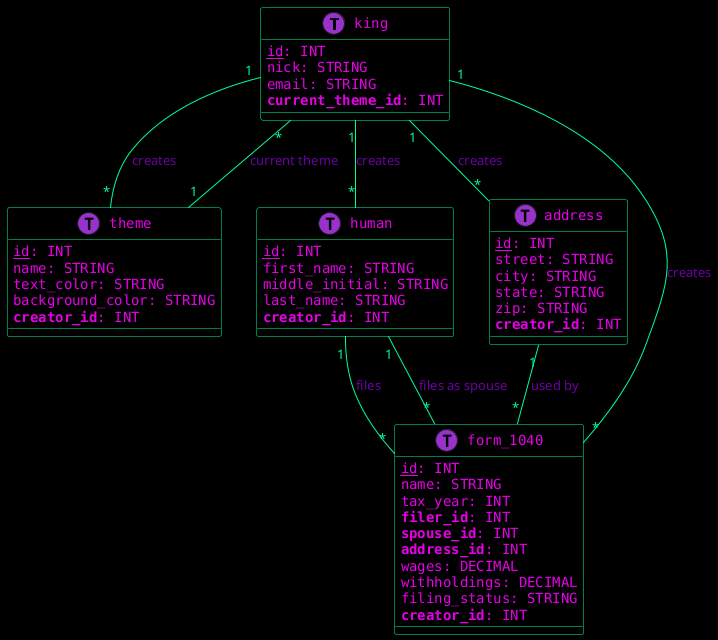 @startuml

!define TABLE(x) class x << (T,#9932CC) >>
!define PRIMARY_KEY(x) <u>x</u>
!define FOREIGN_KEY(x) <b>x</b>
!define ONE "<color:#00ff99>1</color>"
!define MANY "<color:#00ff99>*</color>"
!define CREATES "<color:#6B00A2>creates</color>"
!define USES "<color:#6B00A2>used by</color>"
!define FILES "<color:#6B00A2>files</color>"
!define FILES_AS_SPOUSE "<color:#6B00A2>files as spouse</color>"
!define CURRENT_THEME "<color:#6B00A2>current theme</color>"

skinparam backgroundColor black

skinparam class {
    BackgroundColor black
    BorderColor #00ff99
    ArrowColor #00ff99
    FontColor #00ff99
    FontName DejaVu Sans Mono
}

skinparam classAttribute {
    FontColor #e600e6
    FontName DejaVu Sans Mono
}

TABLE(king) {
    PRIMARY_KEY(id): INT
    nick: STRING
    email: STRING
    FOREIGN_KEY(current_theme_id): INT
}

TABLE(theme) {
    PRIMARY_KEY(id): INT
    name: STRING
    text_color: STRING
    background_color: STRING
    FOREIGN_KEY(creator_id): INT
}

TABLE(human) {
    PRIMARY_KEY(id): INT
    first_name: STRING
    middle_initial: STRING
    last_name: STRING
    FOREIGN_KEY(creator_id): INT
}

TABLE(address) {
    PRIMARY_KEY(id): INT
    street: STRING
    city: STRING
    state: STRING
    zip: STRING
    FOREIGN_KEY(creator_id): INT
}

TABLE(form_1040) {
    PRIMARY_KEY(id): INT
    name: STRING
    tax_year: INT
    FOREIGN_KEY(filer_id): INT
    FOREIGN_KEY(spouse_id): INT
    FOREIGN_KEY(address_id): INT
    wages: DECIMAL
    withholdings: DECIMAL
    filing_status: STRING
    FOREIGN_KEY(creator_id): INT
}

king ONE -- MANY theme : CREATES
theme ONE -- MANY king : CURRENT_THEME
king ONE -- MANY human : CREATES
king ONE -- MANY address : CREATES
human ONE -- MANY form_1040 : FILES
human ONE -- MANY form_1040 : FILES_AS_SPOUSE
address ONE -- MANY form_1040 : USES
king ONE -- MANY form_1040 : CREATES

@enduml
